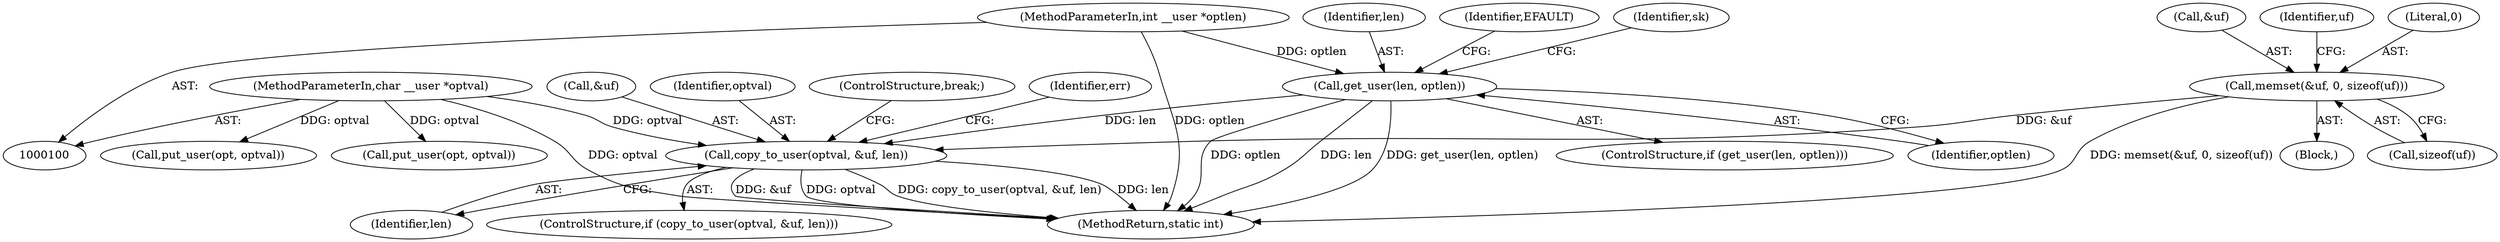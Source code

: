 digraph "0_linux_e15ca9a0ef9a86f0477530b0f44a725d67f889ee@API" {
"1000256" [label="(Call,copy_to_user(optval, &uf, len))"];
"1000104" [label="(MethodParameterIn,char __user *optval)"];
"1000207" [label="(Call,memset(&uf, 0, sizeof(uf)))"];
"1000125" [label="(Call,get_user(len, optlen))"];
"1000105" [label="(MethodParameterIn,int __user *optlen)"];
"1000126" [label="(Identifier,len)"];
"1000198" [label="(Block,)"];
"1000258" [label="(Call,&uf)"];
"1000257" [label="(Identifier,optval)"];
"1000130" [label="(Identifier,EFAULT)"];
"1000256" [label="(Call,copy_to_user(optval, &uf, len))"];
"1000215" [label="(Identifier,uf)"];
"1000104" [label="(MethodParameterIn,char __user *optval)"];
"1000277" [label="(MethodReturn,static int)"];
"1000210" [label="(Literal,0)"];
"1000165" [label="(Call,put_user(opt, optval))"];
"1000189" [label="(Call,put_user(opt, optval))"];
"1000211" [label="(Call,sizeof(uf))"];
"1000124" [label="(ControlStructure,if (get_user(len, optlen)))"];
"1000207" [label="(Call,memset(&uf, 0, sizeof(uf)))"];
"1000125" [label="(Call,get_user(len, optlen))"];
"1000127" [label="(Identifier,optlen)"];
"1000265" [label="(ControlStructure,break;)"];
"1000255" [label="(ControlStructure,if (copy_to_user(optval, &uf, len)))"];
"1000132" [label="(Identifier,sk)"];
"1000260" [label="(Identifier,len)"];
"1000105" [label="(MethodParameterIn,int __user *optlen)"];
"1000208" [label="(Call,&uf)"];
"1000262" [label="(Identifier,err)"];
"1000256" -> "1000255"  [label="AST: "];
"1000256" -> "1000260"  [label="CFG: "];
"1000257" -> "1000256"  [label="AST: "];
"1000258" -> "1000256"  [label="AST: "];
"1000260" -> "1000256"  [label="AST: "];
"1000262" -> "1000256"  [label="CFG: "];
"1000265" -> "1000256"  [label="CFG: "];
"1000256" -> "1000277"  [label="DDG: copy_to_user(optval, &uf, len)"];
"1000256" -> "1000277"  [label="DDG: len"];
"1000256" -> "1000277"  [label="DDG: &uf"];
"1000256" -> "1000277"  [label="DDG: optval"];
"1000104" -> "1000256"  [label="DDG: optval"];
"1000207" -> "1000256"  [label="DDG: &uf"];
"1000125" -> "1000256"  [label="DDG: len"];
"1000104" -> "1000100"  [label="AST: "];
"1000104" -> "1000277"  [label="DDG: optval"];
"1000104" -> "1000165"  [label="DDG: optval"];
"1000104" -> "1000189"  [label="DDG: optval"];
"1000207" -> "1000198"  [label="AST: "];
"1000207" -> "1000211"  [label="CFG: "];
"1000208" -> "1000207"  [label="AST: "];
"1000210" -> "1000207"  [label="AST: "];
"1000211" -> "1000207"  [label="AST: "];
"1000215" -> "1000207"  [label="CFG: "];
"1000207" -> "1000277"  [label="DDG: memset(&uf, 0, sizeof(uf))"];
"1000125" -> "1000124"  [label="AST: "];
"1000125" -> "1000127"  [label="CFG: "];
"1000126" -> "1000125"  [label="AST: "];
"1000127" -> "1000125"  [label="AST: "];
"1000130" -> "1000125"  [label="CFG: "];
"1000132" -> "1000125"  [label="CFG: "];
"1000125" -> "1000277"  [label="DDG: len"];
"1000125" -> "1000277"  [label="DDG: get_user(len, optlen)"];
"1000125" -> "1000277"  [label="DDG: optlen"];
"1000105" -> "1000125"  [label="DDG: optlen"];
"1000105" -> "1000100"  [label="AST: "];
"1000105" -> "1000277"  [label="DDG: optlen"];
}
